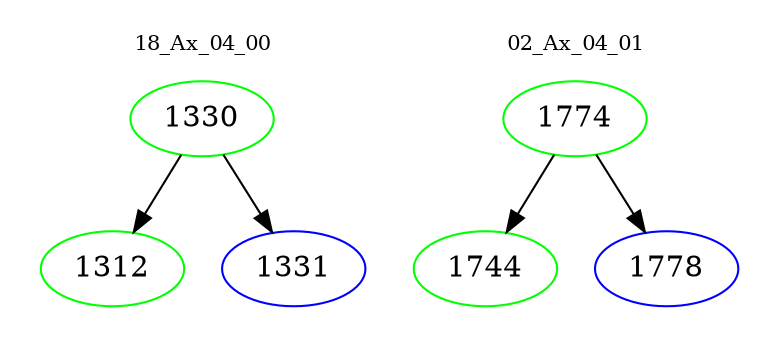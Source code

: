 digraph{
subgraph cluster_0 {
color = white
label = "18_Ax_04_00";
fontsize=10;
T0_1330 [label="1330", color="green"]
T0_1330 -> T0_1312 [color="black"]
T0_1312 [label="1312", color="green"]
T0_1330 -> T0_1331 [color="black"]
T0_1331 [label="1331", color="blue"]
}
subgraph cluster_1 {
color = white
label = "02_Ax_04_01";
fontsize=10;
T1_1774 [label="1774", color="green"]
T1_1774 -> T1_1744 [color="black"]
T1_1744 [label="1744", color="green"]
T1_1774 -> T1_1778 [color="black"]
T1_1778 [label="1778", color="blue"]
}
}
